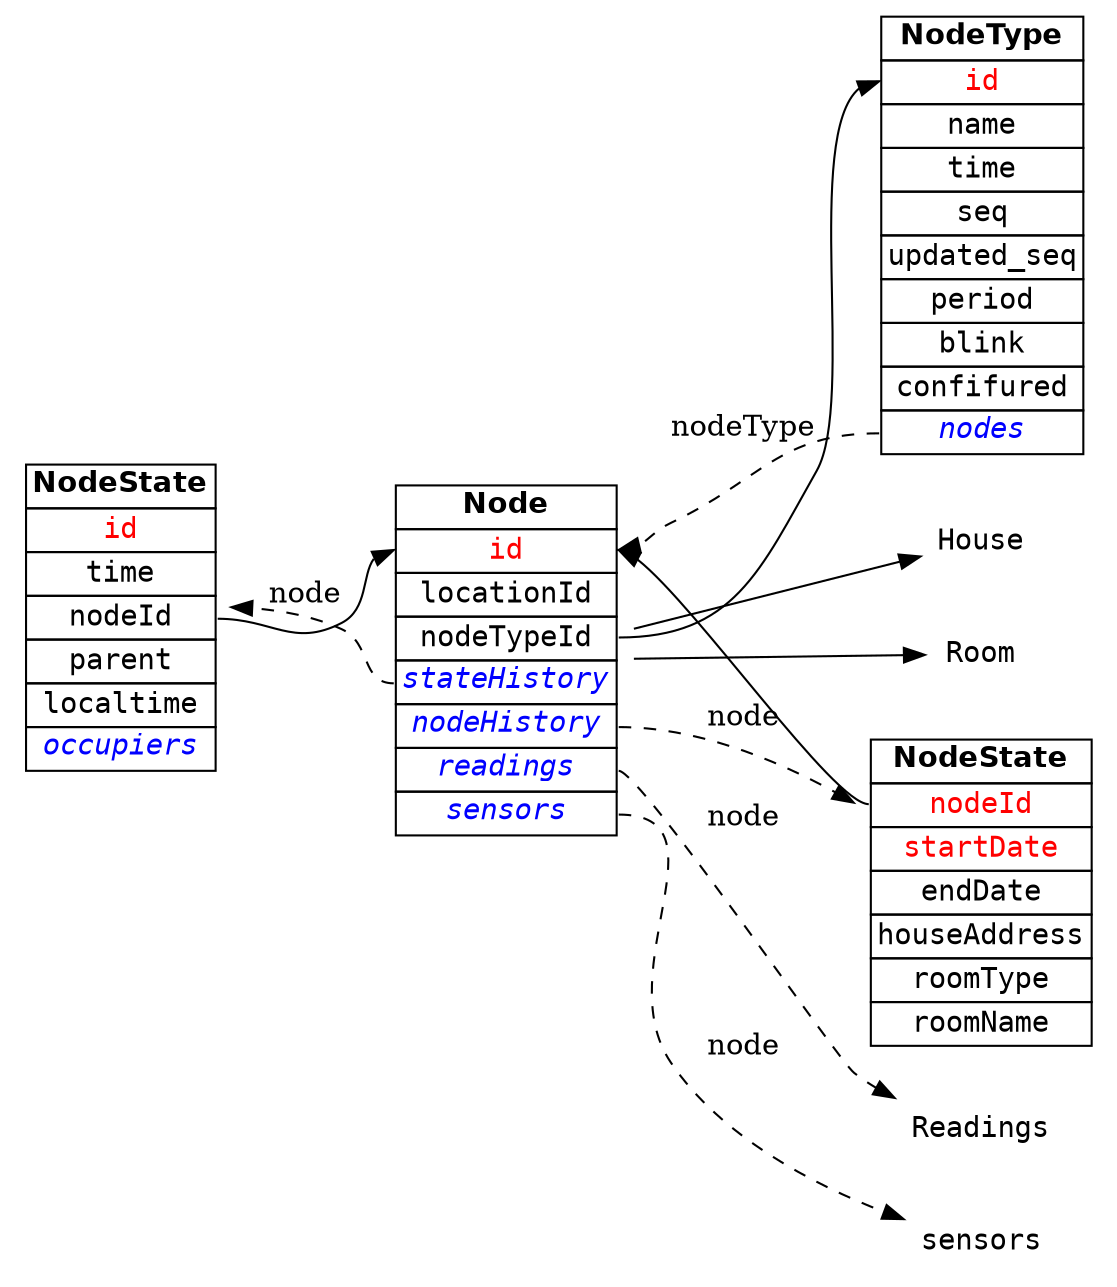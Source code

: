 digraph g{
  rankdir=LR;
  node[shape=plaintext fontname="Courier"];
  NodeState[label=<
       <table border="0" cellborder="1" cellspacing="0">
       <tr><td><font face="Helvetica"><b>NodeState</b></font></td></tr>
       <tr><td port="id"><font color="red">id</font></td></tr>
       <tr><td>time</td></tr>
       <tr><td port="nodeId">nodeId</td></tr>
       <tr><td>parent</td></tr>
       <tr><td>localtime</td></tr>
       //<tr><td port="occupiers"><font color="blue"><i>occupiers</i></font></td></tr>
       </table>>];
  NodeState:nodeId -> aNode:id
  
  NodeHistory[label=<
       <table border="0" cellborder="1" cellspacing="0">
       <tr><td><font face="Helvetica"><b>NodeState</b></font></td></tr>
       <tr><td port="nodeId"><font color="red">nodeId</font></td></tr>
       <tr><td port="startDate"><font color="red">startDate</font></td></tr>
       <tr><td>endDate</td></tr>
       <tr><td>houseAddress</td></tr>
       <tr><td>roomType</td></tr>
       <tr><td>roomName</td></tr>
       </table>>];
  NodeHistory:nodeId -> aNode:id
  
  aNode[label=<
	<table border="0" cellborder="1" cellspacing="0">
	<tr><td><font face="Helvetica"><b>Node</b></font></td></tr>
	<tr><td port="id"><font color="red">id</font></td></tr>
	<tr><td port="locationId">locationId</td></tr>
	<tr><td port="nodeTypeId">nodeTypeId</td></tr>
	<tr><td port="stateHistory"><font color="blue"><i>stateHistory</i></font></td></tr>
	<tr><td port="nodeHistory"><font color="blue"><i>nodeHistory</i></font></td></tr>
	<tr><td port="readings"><font color="blue"><i>readings</i></font></td></tr>
	<tr><td port="sensors"><font color="blue"><i>sensors</i></font></td></tr>	
	</table>>];
  aNode:houseId -> House:id;
  aNode:roomId -> Room:id;
  aNode:nodeTypeId -> NodeType:id;
  //Backrefs
  aNode:stateHistory -> NodeState [style="dashed" label="node"]
  aNode:nodeHistory -> NodeHistory [style="dashed" label="node"]
  aNode:readings -> Readings [style="dashed" label="node"]
  aNode:sensors -> sensors [style="dashed" label="node"]
  
  NodeType[label=<
	<table border="0" cellborder="1" cellspacing="0">
	<tr><td><font face="Helvetica"><b>NodeType</b></font></td></tr>
	<tr><td port="id"><font color="red">id</font></td></tr>
  	<tr><td>name</td></tr>
	<tr><td>time</td></tr>
	<tr><td>seq</td></tr>
	<tr><td>updated_seq</td></tr>
	<tr><td>period</td></tr>
	<tr><td>blink</td></tr>
	<tr><td>confifured</td></tr>
	<tr><td port="nodes"><font color="blue"><i>nodes</i></font></td></tr>
	</table>>];
  NodeType:nodes -> aNode:id [style="dashed" label="nodeType"];
  
	
	
}